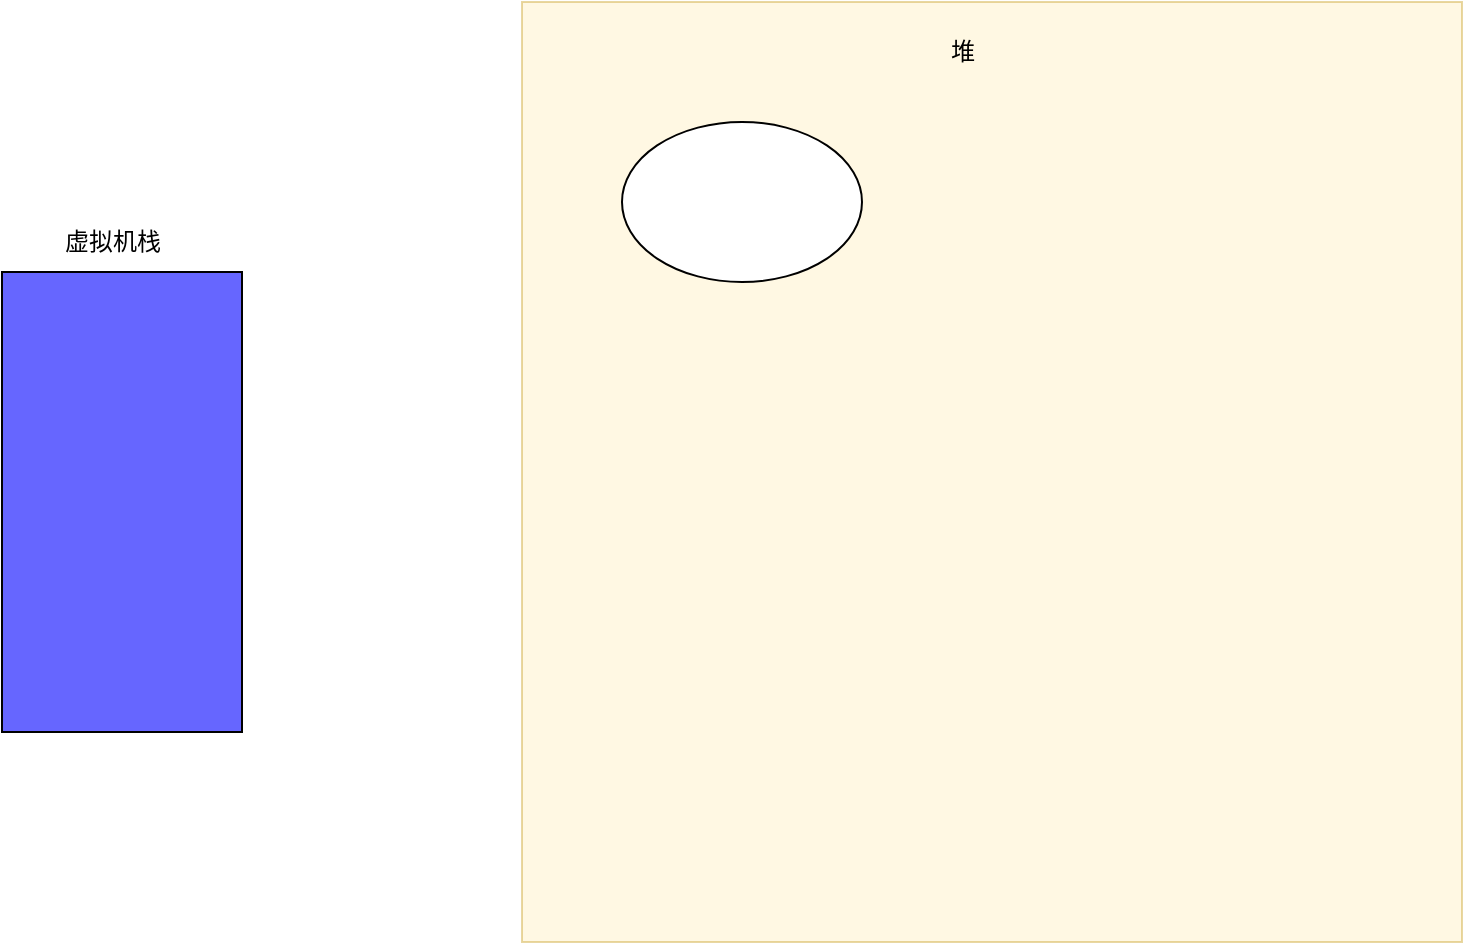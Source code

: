 <mxfile version="21.3.8" type="github">
  <diagram name="第 1 页" id="DHPTtGvJahocfKdbbxIG">
    <mxGraphModel dx="1050" dy="538" grid="1" gridSize="10" guides="1" tooltips="1" connect="1" arrows="1" fold="1" page="1" pageScale="1" pageWidth="827" pageHeight="1169" math="0" shadow="0">
      <root>
        <mxCell id="0" />
        <mxCell id="1" parent="0" />
        <mxCell id="ohoGjBn0Uxjc92WllkWH-16" value="" style="rounded=0;whiteSpace=wrap;html=1;fillColor=#6666FF;" vertex="1" parent="1">
          <mxGeometry x="80" y="355" width="120" height="230" as="geometry" />
        </mxCell>
        <mxCell id="ohoGjBn0Uxjc92WllkWH-18" value="虚拟机栈" style="text;html=1;align=center;verticalAlign=middle;resizable=0;points=[];autosize=1;strokeColor=none;fillColor=none;" vertex="1" parent="1">
          <mxGeometry x="100" y="325" width="70" height="30" as="geometry" />
        </mxCell>
        <mxCell id="ohoGjBn0Uxjc92WllkWH-20" value="" style="whiteSpace=wrap;html=1;aspect=fixed;fillColor=#fff2cc;strokeColor=#d6b656;opacity=55;" vertex="1" parent="1">
          <mxGeometry x="340" y="220" width="470" height="470" as="geometry" />
        </mxCell>
        <mxCell id="ohoGjBn0Uxjc92WllkWH-21" value="" style="ellipse;whiteSpace=wrap;html=1;" vertex="1" parent="1">
          <mxGeometry x="390" y="280" width="120" height="80" as="geometry" />
        </mxCell>
        <mxCell id="ohoGjBn0Uxjc92WllkWH-22" value="堆" style="text;html=1;align=center;verticalAlign=middle;resizable=0;points=[];autosize=1;strokeColor=none;fillColor=none;" vertex="1" parent="1">
          <mxGeometry x="540" y="230" width="40" height="30" as="geometry" />
        </mxCell>
      </root>
    </mxGraphModel>
  </diagram>
</mxfile>
